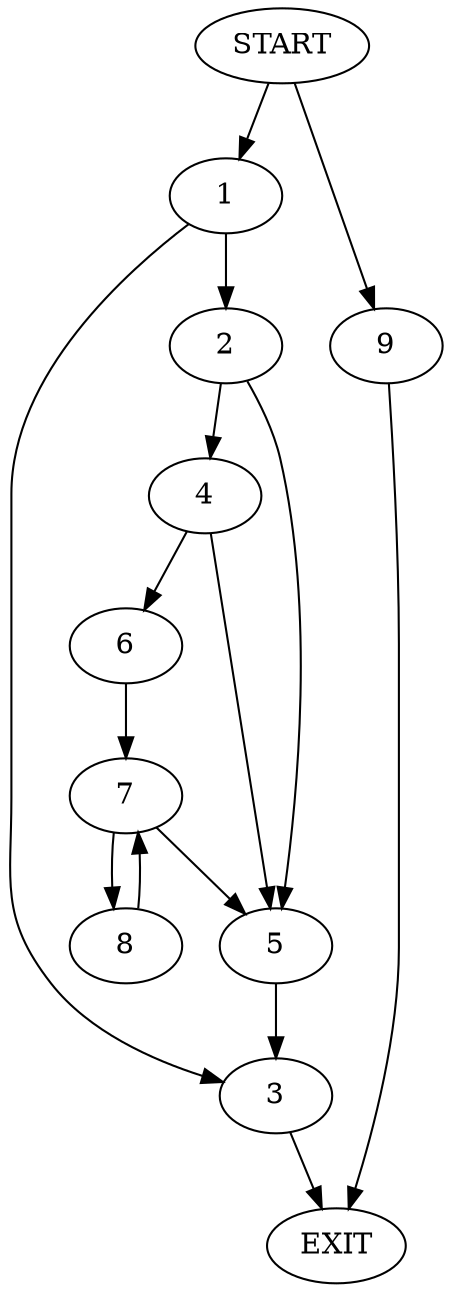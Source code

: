 digraph {
0 [label="START"];
1;
2;
3;
4;
5;
6;
7;
8;
9;
10 [label="EXIT"];
0 -> 1;
1 -> 2;
1 -> 3;
2 -> 4;
2 -> 5;
3 -> 10;
5 -> 3;
4 -> 6;
4 -> 5;
6 -> 7;
7 -> 8;
7 -> 5;
8 -> 7;
0 -> 9;
9 -> 10;
}
